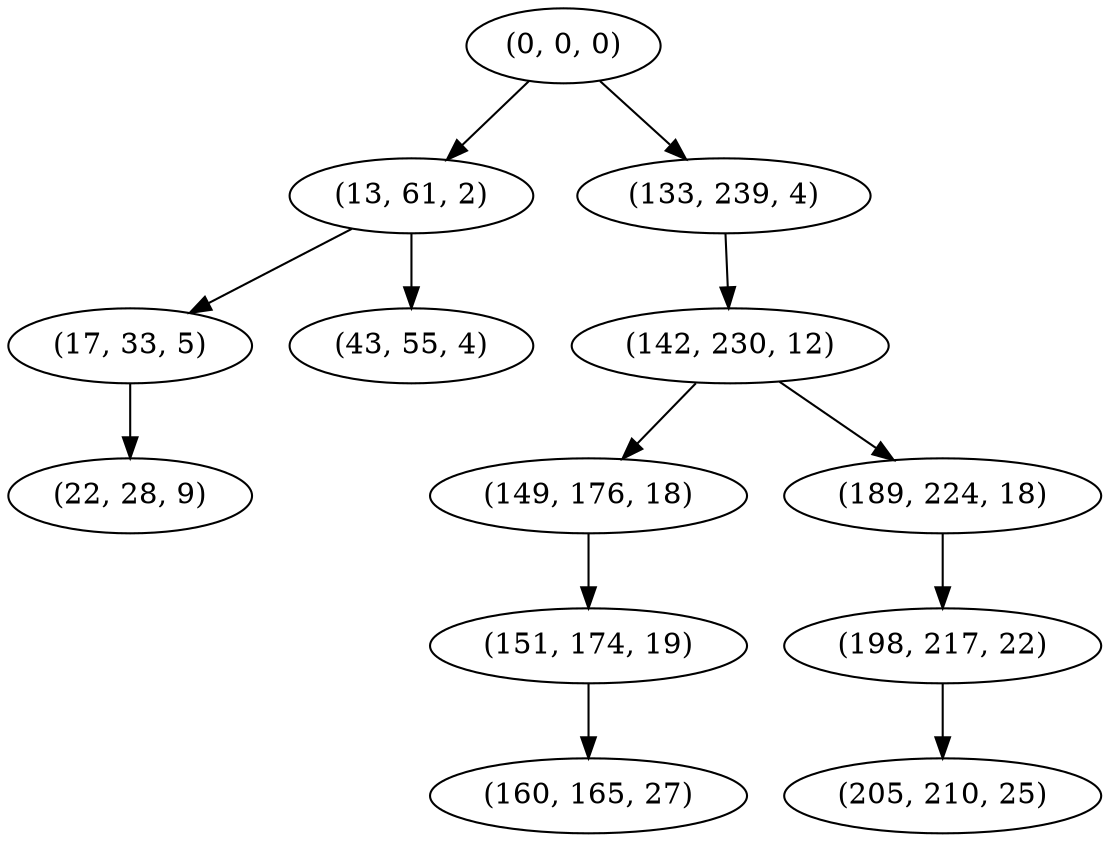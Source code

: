digraph tree {
    "(0, 0, 0)";
    "(13, 61, 2)";
    "(17, 33, 5)";
    "(22, 28, 9)";
    "(43, 55, 4)";
    "(133, 239, 4)";
    "(142, 230, 12)";
    "(149, 176, 18)";
    "(151, 174, 19)";
    "(160, 165, 27)";
    "(189, 224, 18)";
    "(198, 217, 22)";
    "(205, 210, 25)";
    "(0, 0, 0)" -> "(13, 61, 2)";
    "(0, 0, 0)" -> "(133, 239, 4)";
    "(13, 61, 2)" -> "(17, 33, 5)";
    "(13, 61, 2)" -> "(43, 55, 4)";
    "(17, 33, 5)" -> "(22, 28, 9)";
    "(133, 239, 4)" -> "(142, 230, 12)";
    "(142, 230, 12)" -> "(149, 176, 18)";
    "(142, 230, 12)" -> "(189, 224, 18)";
    "(149, 176, 18)" -> "(151, 174, 19)";
    "(151, 174, 19)" -> "(160, 165, 27)";
    "(189, 224, 18)" -> "(198, 217, 22)";
    "(198, 217, 22)" -> "(205, 210, 25)";
}
